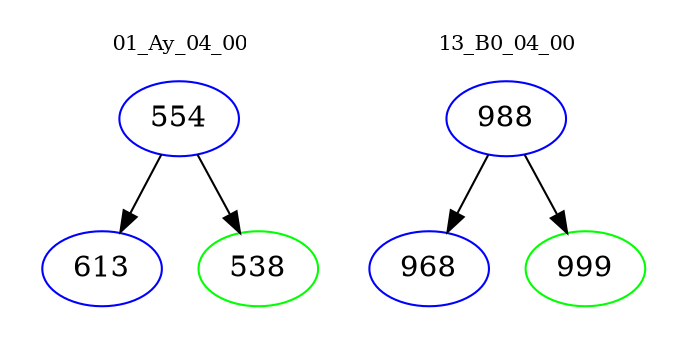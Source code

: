 digraph{
subgraph cluster_0 {
color = white
label = "01_Ay_04_00";
fontsize=10;
T0_554 [label="554", color="blue"]
T0_554 -> T0_613 [color="black"]
T0_613 [label="613", color="blue"]
T0_554 -> T0_538 [color="black"]
T0_538 [label="538", color="green"]
}
subgraph cluster_1 {
color = white
label = "13_B0_04_00";
fontsize=10;
T1_988 [label="988", color="blue"]
T1_988 -> T1_968 [color="black"]
T1_968 [label="968", color="blue"]
T1_988 -> T1_999 [color="black"]
T1_999 [label="999", color="green"]
}
}
